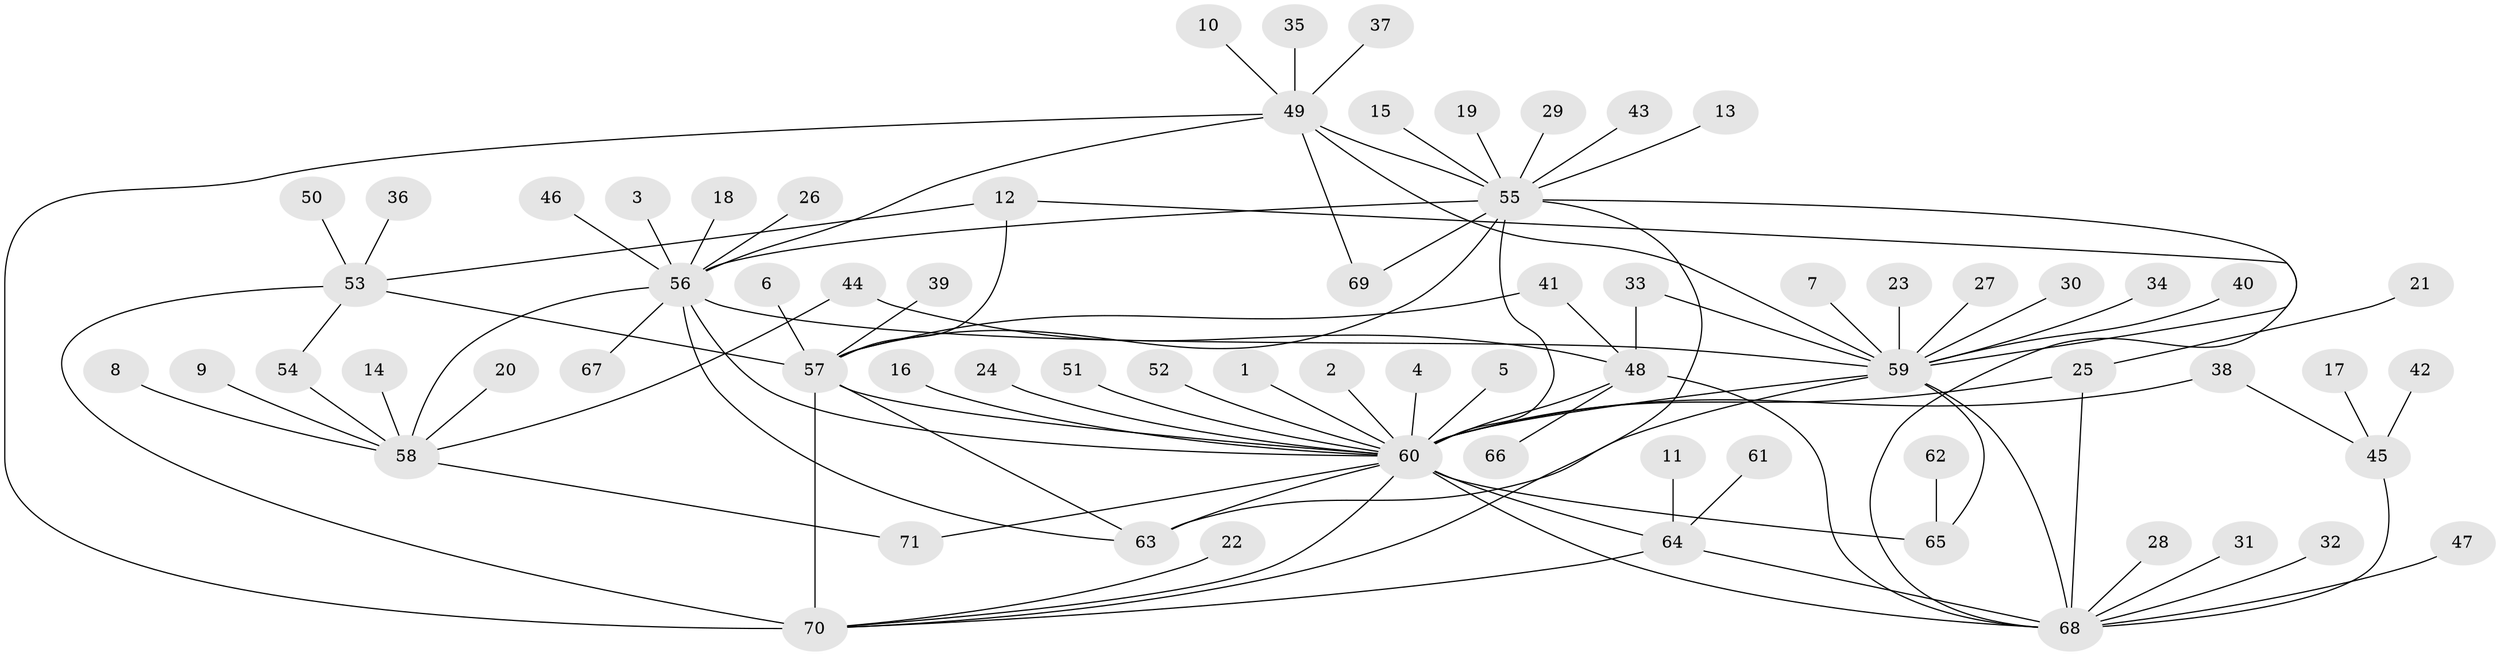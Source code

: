 // original degree distribution, {2: 0.22695035460992907, 14: 0.014184397163120567, 30: 0.0070921985815602835, 3: 0.0851063829787234, 8: 0.0070921985815602835, 7: 0.02127659574468085, 4: 0.028368794326241134, 10: 0.0070921985815602835, 9: 0.0070921985815602835, 15: 0.0070921985815602835, 1: 0.5460992907801419, 11: 0.0070921985815602835, 6: 0.014184397163120567, 5: 0.014184397163120567, 13: 0.0070921985815602835}
// Generated by graph-tools (version 1.1) at 2025/26/03/09/25 03:26:03]
// undirected, 71 vertices, 98 edges
graph export_dot {
graph [start="1"]
  node [color=gray90,style=filled];
  1;
  2;
  3;
  4;
  5;
  6;
  7;
  8;
  9;
  10;
  11;
  12;
  13;
  14;
  15;
  16;
  17;
  18;
  19;
  20;
  21;
  22;
  23;
  24;
  25;
  26;
  27;
  28;
  29;
  30;
  31;
  32;
  33;
  34;
  35;
  36;
  37;
  38;
  39;
  40;
  41;
  42;
  43;
  44;
  45;
  46;
  47;
  48;
  49;
  50;
  51;
  52;
  53;
  54;
  55;
  56;
  57;
  58;
  59;
  60;
  61;
  62;
  63;
  64;
  65;
  66;
  67;
  68;
  69;
  70;
  71;
  1 -- 60 [weight=1.0];
  2 -- 60 [weight=1.0];
  3 -- 56 [weight=1.0];
  4 -- 60 [weight=1.0];
  5 -- 60 [weight=1.0];
  6 -- 57 [weight=1.0];
  7 -- 59 [weight=1.0];
  8 -- 58 [weight=1.0];
  9 -- 58 [weight=1.0];
  10 -- 49 [weight=1.0];
  11 -- 64 [weight=1.0];
  12 -- 53 [weight=1.0];
  12 -- 57 [weight=1.0];
  12 -- 68 [weight=1.0];
  13 -- 55 [weight=1.0];
  14 -- 58 [weight=1.0];
  15 -- 55 [weight=1.0];
  16 -- 60 [weight=1.0];
  17 -- 45 [weight=1.0];
  18 -- 56 [weight=1.0];
  19 -- 55 [weight=1.0];
  20 -- 58 [weight=1.0];
  21 -- 25 [weight=1.0];
  22 -- 70 [weight=1.0];
  23 -- 59 [weight=1.0];
  24 -- 60 [weight=1.0];
  25 -- 60 [weight=2.0];
  25 -- 68 [weight=1.0];
  26 -- 56 [weight=1.0];
  27 -- 59 [weight=1.0];
  28 -- 68 [weight=1.0];
  29 -- 55 [weight=1.0];
  30 -- 59 [weight=1.0];
  31 -- 68 [weight=1.0];
  32 -- 68 [weight=1.0];
  33 -- 48 [weight=1.0];
  33 -- 59 [weight=1.0];
  34 -- 59 [weight=1.0];
  35 -- 49 [weight=1.0];
  36 -- 53 [weight=1.0];
  37 -- 49 [weight=1.0];
  38 -- 45 [weight=1.0];
  38 -- 60 [weight=1.0];
  39 -- 57 [weight=1.0];
  40 -- 59 [weight=1.0];
  41 -- 48 [weight=1.0];
  41 -- 57 [weight=1.0];
  42 -- 45 [weight=1.0];
  43 -- 55 [weight=1.0];
  44 -- 48 [weight=1.0];
  44 -- 58 [weight=1.0];
  45 -- 68 [weight=1.0];
  46 -- 56 [weight=1.0];
  47 -- 68 [weight=1.0];
  48 -- 60 [weight=1.0];
  48 -- 66 [weight=1.0];
  48 -- 68 [weight=1.0];
  49 -- 55 [weight=1.0];
  49 -- 56 [weight=1.0];
  49 -- 59 [weight=1.0];
  49 -- 69 [weight=1.0];
  49 -- 70 [weight=1.0];
  50 -- 53 [weight=1.0];
  51 -- 60 [weight=1.0];
  52 -- 60 [weight=1.0];
  53 -- 54 [weight=1.0];
  53 -- 57 [weight=1.0];
  53 -- 70 [weight=1.0];
  54 -- 58 [weight=1.0];
  55 -- 56 [weight=1.0];
  55 -- 57 [weight=1.0];
  55 -- 59 [weight=1.0];
  55 -- 60 [weight=2.0];
  55 -- 69 [weight=1.0];
  55 -- 70 [weight=1.0];
  56 -- 58 [weight=1.0];
  56 -- 59 [weight=1.0];
  56 -- 60 [weight=1.0];
  56 -- 63 [weight=1.0];
  56 -- 67 [weight=1.0];
  57 -- 60 [weight=1.0];
  57 -- 63 [weight=1.0];
  57 -- 70 [weight=3.0];
  58 -- 71 [weight=1.0];
  59 -- 60 [weight=2.0];
  59 -- 63 [weight=2.0];
  59 -- 65 [weight=1.0];
  59 -- 68 [weight=2.0];
  60 -- 63 [weight=1.0];
  60 -- 64 [weight=1.0];
  60 -- 65 [weight=1.0];
  60 -- 68 [weight=1.0];
  60 -- 70 [weight=1.0];
  60 -- 71 [weight=1.0];
  61 -- 64 [weight=1.0];
  62 -- 65 [weight=1.0];
  64 -- 68 [weight=1.0];
  64 -- 70 [weight=1.0];
}
